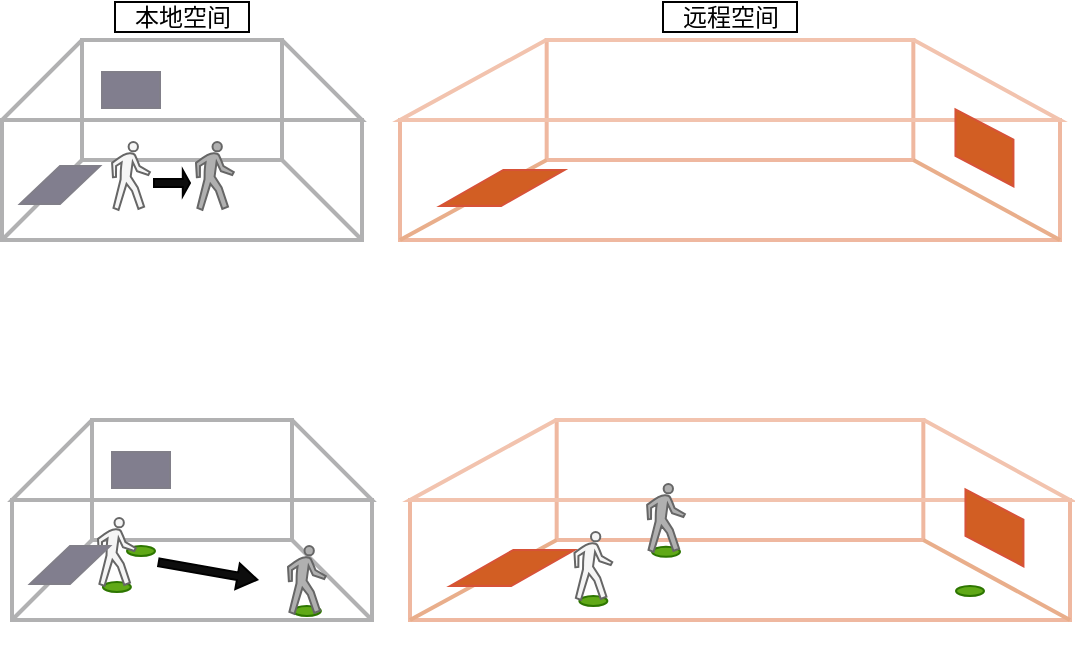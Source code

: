 <mxfile version="26.0.16">
  <diagram name="第 1 页" id="PLST5d7JCkW0pgWSbi78">
    <mxGraphModel dx="693" dy="466" grid="0" gridSize="10" guides="1" tooltips="1" connect="1" arrows="1" fold="1" page="1" pageScale="1" pageWidth="827" pageHeight="1169" math="0" shadow="0">
      <root>
        <mxCell id="0" />
        <mxCell id="1" parent="0" />
        <mxCell id="Yy6tTcQXhc4ILvXz1jSf-17" value="" style="group" vertex="1" connectable="0" parent="1">
          <mxGeometry x="285" y="278" width="330" height="125" as="geometry" />
        </mxCell>
        <mxCell id="Yy6tTcQXhc4ILvXz1jSf-18" value="" style="rounded=0;whiteSpace=wrap;html=1;fillColor=none;strokeColor=light-dark(#efb8a0, #ededed);align=center;verticalAlign=middle;fontFamily=Helvetica;fontSize=12;fontColor=default;gradientColor=default;strokeWidth=2;" vertex="1" parent="Yy6tTcQXhc4ILvXz1jSf-17">
          <mxGeometry y="40" width="330" height="60" as="geometry" />
        </mxCell>
        <mxCell id="Yy6tTcQXhc4ILvXz1jSf-19" value="" style="group;strokeWidth=2;" vertex="1" connectable="0" parent="Yy6tTcQXhc4ILvXz1jSf-17">
          <mxGeometry width="330" height="68.4" as="geometry" />
        </mxCell>
        <mxCell id="Yy6tTcQXhc4ILvXz1jSf-20" value="" style="rounded=0;whiteSpace=wrap;html=1;gradientColor=default;fillColor=none;strokeColor=light-dark(#efb8a0, #ededed);strokeWidth=2;" vertex="1" parent="Yy6tTcQXhc4ILvXz1jSf-19">
          <mxGeometry x="73.333" width="183.333" height="60" as="geometry" />
        </mxCell>
        <mxCell id="Yy6tTcQXhc4ILvXz1jSf-21" value="" style="shape=trapezoid;perimeter=trapezoidPerimeter;whiteSpace=wrap;html=1;fixedSize=1;size=73.111;fillColor=none;strokeWidth=2;strokeColor=light-dark(#f2c3ae, #ededed);" vertex="1" parent="Yy6tTcQXhc4ILvXz1jSf-19">
          <mxGeometry width="330" height="40" as="geometry" />
        </mxCell>
        <mxCell id="Yy6tTcQXhc4ILvXz1jSf-22" value="" style="endArrow=none;html=1;rounded=0;entryX=0;entryY=1;entryDx=0;entryDy=0;exitX=0;exitY=1;exitDx=0;exitDy=0;strokeColor=light-dark(#e9ae8b, #ededed);strokeWidth=2;" edge="1" parent="Yy6tTcQXhc4ILvXz1jSf-17" source="Yy6tTcQXhc4ILvXz1jSf-18" target="Yy6tTcQXhc4ILvXz1jSf-20">
          <mxGeometry width="50" height="50" relative="1" as="geometry">
            <mxPoint x="311.667" y="50" as="sourcePoint" />
            <mxPoint x="403.333" as="targetPoint" />
          </mxGeometry>
        </mxCell>
        <mxCell id="Yy6tTcQXhc4ILvXz1jSf-111" value="" style="shape=parallelogram;perimeter=parallelogramPerimeter;whiteSpace=wrap;html=1;fixedSize=1;size=15.173;fillColor=light-dark(#d25e23, #ededed);strokeColor=light-dark(#d75238, #ededed);rotation=-90;" vertex="1" parent="Yy6tTcQXhc4ILvXz1jSf-17">
          <mxGeometry x="273" y="39.4" width="38.45" height="29" as="geometry" />
        </mxCell>
        <mxCell id="Yy6tTcQXhc4ILvXz1jSf-23" value="" style="endArrow=none;html=1;rounded=0;exitX=1;exitY=1;exitDx=0;exitDy=0;entryX=1;entryY=1;entryDx=0;entryDy=0;strokeColor=light-dark(#e9ae8b, #ededed);strokeWidth=2;align=center;verticalAlign=middle;fontFamily=Helvetica;fontSize=11;fontColor=default;labelBackgroundColor=default;" edge="1" parent="Yy6tTcQXhc4ILvXz1jSf-17" source="Yy6tTcQXhc4ILvXz1jSf-20" target="Yy6tTcQXhc4ILvXz1jSf-18">
          <mxGeometry width="50" height="50" relative="1" as="geometry">
            <mxPoint x="311.667" y="50" as="sourcePoint" />
            <mxPoint x="403.333" as="targetPoint" />
          </mxGeometry>
        </mxCell>
        <mxCell id="Yy6tTcQXhc4ILvXz1jSf-93" value="" style="shape=parallelogram;perimeter=parallelogramPerimeter;whiteSpace=wrap;html=1;fixedSize=1;size=31.655;aspect=fixed;fillColor=light-dark(#d25e23, #ededed);strokeColor=light-dark(#d75238, #ededed);" vertex="1" parent="Yy6tTcQXhc4ILvXz1jSf-17">
          <mxGeometry x="20" y="65" width="62.23" height="18" as="geometry" />
        </mxCell>
        <mxCell id="Yy6tTcQXhc4ILvXz1jSf-16" value="" style="group" vertex="1" connectable="0" parent="1">
          <mxGeometry x="86" y="278" width="180" height="102.5" as="geometry" />
        </mxCell>
        <mxCell id="Yy6tTcQXhc4ILvXz1jSf-5" value="" style="rounded=0;whiteSpace=wrap;html=1;fillColor=none;strokeColor=light-dark(#b1b1b2, #ededed);strokeWidth=2;" vertex="1" parent="Yy6tTcQXhc4ILvXz1jSf-16">
          <mxGeometry y="40" width="180" height="60" as="geometry" />
        </mxCell>
        <mxCell id="Yy6tTcQXhc4ILvXz1jSf-9" value="" style="group" vertex="1" connectable="0" parent="Yy6tTcQXhc4ILvXz1jSf-16">
          <mxGeometry width="180" height="93" as="geometry" />
        </mxCell>
        <mxCell id="Yy6tTcQXhc4ILvXz1jSf-6" value="" style="rounded=0;whiteSpace=wrap;html=1;strokeWidth=2;strokeColor=light-dark(#b1b1b2, #ededed);" vertex="1" parent="Yy6tTcQXhc4ILvXz1jSf-9">
          <mxGeometry x="40" width="100" height="60" as="geometry" />
        </mxCell>
        <mxCell id="Yy6tTcQXhc4ILvXz1jSf-2" value="" style="shape=trapezoid;perimeter=trapezoidPerimeter;whiteSpace=wrap;html=1;fixedSize=1;size=40;fillColor=none;strokeColor=light-dark(#b1b1b2, #ededed);strokeWidth=2;" vertex="1" parent="Yy6tTcQXhc4ILvXz1jSf-9">
          <mxGeometry width="180" height="40" as="geometry" />
        </mxCell>
        <mxCell id="Yy6tTcQXhc4ILvXz1jSf-24" value="" style="rounded=0;whiteSpace=wrap;html=1;fillColor=light-dark(#817e8e, #1a1a1a);fontColor=#333333;strokeColor=light-dark(#817f89, #959595);" vertex="1" parent="Yy6tTcQXhc4ILvXz1jSf-9">
          <mxGeometry x="50" y="16" width="29" height="18" as="geometry" />
        </mxCell>
        <mxCell id="Yy6tTcQXhc4ILvXz1jSf-68" value="" style="shape=mxgraph.signs.people.walking;html=1;pointerEvents=1;fillColor=#f5f5f5;strokeColor=#666666;verticalLabelPosition=bottom;verticalAlign=top;align=center;aspect=fixed;fontColor=#333333;" vertex="1" parent="Yy6tTcQXhc4ILvXz1jSf-9">
          <mxGeometry x="55.05" y="51" width="18.89" height="34" as="geometry" />
        </mxCell>
        <mxCell id="Yy6tTcQXhc4ILvXz1jSf-79" value="" style="shape=mxgraph.signs.people.walking;html=1;pointerEvents=1;fillColor=light-dark(#b0b0b0, #1a1a1a);strokeColor=#666666;verticalLabelPosition=bottom;verticalAlign=top;align=center;aspect=fixed;fontColor=#333333;" vertex="1" parent="Yy6tTcQXhc4ILvXz1jSf-9">
          <mxGeometry x="97" y="51" width="18.89" height="34" as="geometry" />
        </mxCell>
        <mxCell id="Yy6tTcQXhc4ILvXz1jSf-80" value="" style="shape=singleArrow;whiteSpace=wrap;html=1;fillColor=light-dark(#0d0d0d, #ededed);" vertex="1" parent="Yy6tTcQXhc4ILvXz1jSf-9">
          <mxGeometry x="76" y="65" width="18" height="13" as="geometry" />
        </mxCell>
        <mxCell id="Yy6tTcQXhc4ILvXz1jSf-14" value="" style="endArrow=none;html=1;rounded=0;entryX=0;entryY=1;entryDx=0;entryDy=0;exitX=0;exitY=1;exitDx=0;exitDy=0;strokeWidth=2;strokeColor=light-dark(#b1b1b2, #ededed);" edge="1" parent="Yy6tTcQXhc4ILvXz1jSf-16" source="Yy6tTcQXhc4ILvXz1jSf-5" target="Yy6tTcQXhc4ILvXz1jSf-6">
          <mxGeometry width="50" height="50" relative="1" as="geometry">
            <mxPoint x="170" y="50" as="sourcePoint" />
            <mxPoint x="220" as="targetPoint" />
          </mxGeometry>
        </mxCell>
        <mxCell id="Yy6tTcQXhc4ILvXz1jSf-15" value="" style="endArrow=none;html=1;rounded=0;exitX=1;exitY=1;exitDx=0;exitDy=0;entryX=1;entryY=1;entryDx=0;entryDy=0;strokeColor=light-dark(#b1b1b2, #ededed);strokeWidth=2;align=center;verticalAlign=middle;fontFamily=Helvetica;fontSize=11;fontColor=default;labelBackgroundColor=default;" edge="1" parent="Yy6tTcQXhc4ILvXz1jSf-16" source="Yy6tTcQXhc4ILvXz1jSf-6" target="Yy6tTcQXhc4ILvXz1jSf-5">
          <mxGeometry width="50" height="50" relative="1" as="geometry">
            <mxPoint x="170" y="50" as="sourcePoint" />
            <mxPoint x="220" as="targetPoint" />
          </mxGeometry>
        </mxCell>
        <mxCell id="Yy6tTcQXhc4ILvXz1jSf-55" value="" style="shape=parallelogram;perimeter=parallelogramPerimeter;whiteSpace=wrap;html=1;fixedSize=1;rounded=0;strokeColor=light-dark(#817f89, #959595);align=center;verticalAlign=middle;fontFamily=Helvetica;fontSize=12;fontColor=#333333;fillColor=light-dark(#817e8e, #1a1a1a);" vertex="1" parent="Yy6tTcQXhc4ILvXz1jSf-16">
          <mxGeometry x="9" y="63" width="40" height="19" as="geometry" />
        </mxCell>
        <mxCell id="Yy6tTcQXhc4ILvXz1jSf-199" value="本地空间" style="rounded=0;whiteSpace=wrap;html=1;fontFamily=宋体;" vertex="1" parent="1">
          <mxGeometry x="142.5" y="259" width="67" height="15" as="geometry" />
        </mxCell>
        <mxCell id="Yy6tTcQXhc4ILvXz1jSf-200" value="远程空间" style="rounded=0;whiteSpace=wrap;html=1;fontFamily=宋体;" vertex="1" parent="1">
          <mxGeometry x="416.5" y="259" width="67" height="15" as="geometry" />
        </mxCell>
        <mxCell id="Yy6tTcQXhc4ILvXz1jSf-202" value="" style="group" vertex="1" connectable="0" parent="1">
          <mxGeometry x="91" y="468" width="180" height="102.5" as="geometry" />
        </mxCell>
        <mxCell id="Yy6tTcQXhc4ILvXz1jSf-203" value="" style="ellipse;whiteSpace=wrap;html=1;fillColor=#60a917;fontColor=#ffffff;strokeColor=#2D7600;" vertex="1" parent="Yy6tTcQXhc4ILvXz1jSf-202">
          <mxGeometry x="140.44" y="93" width="14" height="5" as="geometry" />
        </mxCell>
        <mxCell id="Yy6tTcQXhc4ILvXz1jSf-204" value="" style="ellipse;whiteSpace=wrap;html=1;fillColor=#60a917;fontColor=#ffffff;strokeColor=#2D7600;" vertex="1" parent="Yy6tTcQXhc4ILvXz1jSf-202">
          <mxGeometry x="57.5" y="63" width="14" height="5" as="geometry" />
        </mxCell>
        <mxCell id="Yy6tTcQXhc4ILvXz1jSf-205" value="" style="rounded=0;whiteSpace=wrap;html=1;fillColor=none;strokeColor=light-dark(#b1b1b2, #ededed);strokeWidth=2;" vertex="1" parent="Yy6tTcQXhc4ILvXz1jSf-202">
          <mxGeometry y="40" width="180" height="60" as="geometry" />
        </mxCell>
        <mxCell id="Yy6tTcQXhc4ILvXz1jSf-206" value="" style="group" vertex="1" connectable="0" parent="Yy6tTcQXhc4ILvXz1jSf-202">
          <mxGeometry width="180" height="93" as="geometry" />
        </mxCell>
        <mxCell id="Yy6tTcQXhc4ILvXz1jSf-207" value="" style="rounded=0;whiteSpace=wrap;html=1;strokeWidth=2;strokeColor=light-dark(#b1b1b2, #ededed);" vertex="1" parent="Yy6tTcQXhc4ILvXz1jSf-206">
          <mxGeometry x="40" width="100" height="60" as="geometry" />
        </mxCell>
        <mxCell id="Yy6tTcQXhc4ILvXz1jSf-208" value="" style="shape=trapezoid;perimeter=trapezoidPerimeter;whiteSpace=wrap;html=1;fixedSize=1;size=40;fillColor=none;strokeColor=light-dark(#b1b1b2, #ededed);strokeWidth=2;" vertex="1" parent="Yy6tTcQXhc4ILvXz1jSf-206">
          <mxGeometry width="180" height="40" as="geometry" />
        </mxCell>
        <mxCell id="Yy6tTcQXhc4ILvXz1jSf-209" value="" style="rounded=0;whiteSpace=wrap;html=1;fillColor=light-dark(#817e8e, #1a1a1a);fontColor=#333333;strokeColor=light-dark(#817f89, #959595);" vertex="1" parent="Yy6tTcQXhc4ILvXz1jSf-206">
          <mxGeometry x="50" y="16" width="29" height="18" as="geometry" />
        </mxCell>
        <mxCell id="Yy6tTcQXhc4ILvXz1jSf-210" value="" style="ellipse;whiteSpace=wrap;html=1;fillColor=#60a917;fontColor=#ffffff;strokeColor=#2D7600;" vertex="1" parent="Yy6tTcQXhc4ILvXz1jSf-206">
          <mxGeometry x="45.45" y="81" width="14" height="5" as="geometry" />
        </mxCell>
        <mxCell id="Yy6tTcQXhc4ILvXz1jSf-211" value="" style="shape=mxgraph.signs.people.walking;html=1;pointerEvents=1;fillColor=#f5f5f5;strokeColor=#666666;verticalLabelPosition=bottom;verticalAlign=top;align=center;aspect=fixed;fontColor=#333333;" vertex="1" parent="Yy6tTcQXhc4ILvXz1jSf-206">
          <mxGeometry x="43" y="49" width="18.89" height="34" as="geometry" />
        </mxCell>
        <mxCell id="Yy6tTcQXhc4ILvXz1jSf-212" value="" style="endArrow=none;html=1;rounded=0;entryX=0;entryY=1;entryDx=0;entryDy=0;exitX=0;exitY=1;exitDx=0;exitDy=0;strokeWidth=2;strokeColor=light-dark(#b1b1b2, #ededed);" edge="1" parent="Yy6tTcQXhc4ILvXz1jSf-202" source="Yy6tTcQXhc4ILvXz1jSf-205" target="Yy6tTcQXhc4ILvXz1jSf-207">
          <mxGeometry width="50" height="50" relative="1" as="geometry">
            <mxPoint x="170" y="50" as="sourcePoint" />
            <mxPoint x="220" as="targetPoint" />
          </mxGeometry>
        </mxCell>
        <mxCell id="Yy6tTcQXhc4ILvXz1jSf-213" value="" style="endArrow=none;html=1;rounded=0;exitX=1;exitY=1;exitDx=0;exitDy=0;entryX=1;entryY=1;entryDx=0;entryDy=0;strokeColor=light-dark(#b1b1b2, #ededed);strokeWidth=2;align=center;verticalAlign=middle;fontFamily=Helvetica;fontSize=11;fontColor=default;labelBackgroundColor=default;" edge="1" parent="Yy6tTcQXhc4ILvXz1jSf-202" source="Yy6tTcQXhc4ILvXz1jSf-207" target="Yy6tTcQXhc4ILvXz1jSf-205">
          <mxGeometry width="50" height="50" relative="1" as="geometry">
            <mxPoint x="170" y="50" as="sourcePoint" />
            <mxPoint x="220" as="targetPoint" />
          </mxGeometry>
        </mxCell>
        <mxCell id="Yy6tTcQXhc4ILvXz1jSf-214" value="" style="shape=parallelogram;perimeter=parallelogramPerimeter;whiteSpace=wrap;html=1;fixedSize=1;rounded=0;strokeColor=light-dark(#817f89, #959595);align=center;verticalAlign=middle;fontFamily=Helvetica;fontSize=12;fontColor=#333333;fillColor=light-dark(#817e8e, #1a1a1a);" vertex="1" parent="Yy6tTcQXhc4ILvXz1jSf-202">
          <mxGeometry x="9" y="63" width="40" height="19" as="geometry" />
        </mxCell>
        <mxCell id="Yy6tTcQXhc4ILvXz1jSf-215" value="" style="shape=mxgraph.signs.people.walking;html=1;pointerEvents=1;fillColor=light-dark(#b0b0b0, #1a1a1a);strokeColor=#666666;verticalLabelPosition=bottom;verticalAlign=top;align=center;aspect=fixed;fontColor=#333333;" vertex="1" parent="Yy6tTcQXhc4ILvXz1jSf-202">
          <mxGeometry x="138" y="63" width="18.89" height="34" as="geometry" />
        </mxCell>
        <mxCell id="Yy6tTcQXhc4ILvXz1jSf-216" value="" style="shape=singleArrow;whiteSpace=wrap;html=1;fillColor=light-dark(#0d0d0d, #ededed);rotation=10;" vertex="1" parent="Yy6tTcQXhc4ILvXz1jSf-202">
          <mxGeometry x="73" y="69" width="50" height="13" as="geometry" />
        </mxCell>
        <mxCell id="Yy6tTcQXhc4ILvXz1jSf-217" value="" style="group" vertex="1" connectable="0" parent="1">
          <mxGeometry x="290" y="468" width="330" height="125" as="geometry" />
        </mxCell>
        <mxCell id="Yy6tTcQXhc4ILvXz1jSf-218" value="" style="rounded=0;whiteSpace=wrap;html=1;fillColor=none;strokeColor=light-dark(#efb8a0, #ededed);align=center;verticalAlign=middle;fontFamily=Helvetica;fontSize=12;fontColor=default;gradientColor=default;strokeWidth=2;" vertex="1" parent="Yy6tTcQXhc4ILvXz1jSf-217">
          <mxGeometry y="40" width="330" height="60" as="geometry" />
        </mxCell>
        <mxCell id="Yy6tTcQXhc4ILvXz1jSf-219" value="" style="group;strokeWidth=2;" vertex="1" connectable="0" parent="Yy6tTcQXhc4ILvXz1jSf-217">
          <mxGeometry width="330" height="88" as="geometry" />
        </mxCell>
        <mxCell id="Yy6tTcQXhc4ILvXz1jSf-220" value="" style="rounded=0;whiteSpace=wrap;html=1;gradientColor=default;fillColor=none;strokeColor=light-dark(#efb8a0, #ededed);strokeWidth=2;" vertex="1" parent="Yy6tTcQXhc4ILvXz1jSf-219">
          <mxGeometry x="73.333" width="183.333" height="60" as="geometry" />
        </mxCell>
        <mxCell id="Yy6tTcQXhc4ILvXz1jSf-221" value="" style="shape=trapezoid;perimeter=trapezoidPerimeter;whiteSpace=wrap;html=1;fixedSize=1;size=73.111;fillColor=none;strokeWidth=2;strokeColor=light-dark(#f2c3ae, #ededed);" vertex="1" parent="Yy6tTcQXhc4ILvXz1jSf-219">
          <mxGeometry width="330" height="40" as="geometry" />
        </mxCell>
        <mxCell id="Yy6tTcQXhc4ILvXz1jSf-222" value="" style="ellipse;whiteSpace=wrap;html=1;fillColor=#60a917;fontColor=#ffffff;strokeColor=#2D7600;" vertex="1" parent="Yy6tTcQXhc4ILvXz1jSf-219">
          <mxGeometry x="121" y="63.4" width="14" height="5" as="geometry" />
        </mxCell>
        <mxCell id="Yy6tTcQXhc4ILvXz1jSf-223" value="" style="shape=mxgraph.signs.people.walking;html=1;pointerEvents=1;fillColor=light-dark(#b0b0b0, #1a1a1a);strokeColor=#666666;verticalLabelPosition=bottom;verticalAlign=top;align=center;aspect=fixed;fontColor=#333333;" vertex="1" parent="Yy6tTcQXhc4ILvXz1jSf-219">
          <mxGeometry x="118.56" y="32" width="18.89" height="34" as="geometry" />
        </mxCell>
        <mxCell id="Yy6tTcQXhc4ILvXz1jSf-224" value="" style="endArrow=none;html=1;rounded=0;entryX=0;entryY=1;entryDx=0;entryDy=0;exitX=0;exitY=1;exitDx=0;exitDy=0;strokeColor=light-dark(#e9ae8b, #ededed);strokeWidth=2;" edge="1" parent="Yy6tTcQXhc4ILvXz1jSf-217" source="Yy6tTcQXhc4ILvXz1jSf-218" target="Yy6tTcQXhc4ILvXz1jSf-220">
          <mxGeometry width="50" height="50" relative="1" as="geometry">
            <mxPoint x="311.667" y="50" as="sourcePoint" />
            <mxPoint x="403.333" as="targetPoint" />
          </mxGeometry>
        </mxCell>
        <mxCell id="Yy6tTcQXhc4ILvXz1jSf-225" value="" style="shape=parallelogram;perimeter=parallelogramPerimeter;whiteSpace=wrap;html=1;fixedSize=1;size=15.173;fillColor=light-dark(#d25e23, #ededed);strokeColor=light-dark(#d75238, #ededed);rotation=-90;" vertex="1" parent="Yy6tTcQXhc4ILvXz1jSf-217">
          <mxGeometry x="273" y="39.4" width="38.45" height="29" as="geometry" />
        </mxCell>
        <mxCell id="Yy6tTcQXhc4ILvXz1jSf-226" value="" style="endArrow=none;html=1;rounded=0;exitX=1;exitY=1;exitDx=0;exitDy=0;entryX=1;entryY=1;entryDx=0;entryDy=0;strokeColor=light-dark(#e9ae8b, #ededed);strokeWidth=2;align=center;verticalAlign=middle;fontFamily=Helvetica;fontSize=11;fontColor=default;labelBackgroundColor=default;" edge="1" parent="Yy6tTcQXhc4ILvXz1jSf-217" source="Yy6tTcQXhc4ILvXz1jSf-220" target="Yy6tTcQXhc4ILvXz1jSf-218">
          <mxGeometry width="50" height="50" relative="1" as="geometry">
            <mxPoint x="311.667" y="50" as="sourcePoint" />
            <mxPoint x="403.333" as="targetPoint" />
          </mxGeometry>
        </mxCell>
        <mxCell id="Yy6tTcQXhc4ILvXz1jSf-227" value="" style="shape=parallelogram;perimeter=parallelogramPerimeter;whiteSpace=wrap;html=1;fixedSize=1;size=31.655;aspect=fixed;fillColor=light-dark(#d25e23, #ededed);strokeColor=light-dark(#d75238, #ededed);" vertex="1" parent="Yy6tTcQXhc4ILvXz1jSf-217">
          <mxGeometry x="20" y="65" width="62.23" height="18" as="geometry" />
        </mxCell>
        <mxCell id="Yy6tTcQXhc4ILvXz1jSf-228" value="" style="ellipse;whiteSpace=wrap;html=1;fillColor=#60a917;fontColor=#ffffff;strokeColor=#2D7600;" vertex="1" parent="Yy6tTcQXhc4ILvXz1jSf-217">
          <mxGeometry x="84.68" y="88" width="14" height="5" as="geometry" />
        </mxCell>
        <mxCell id="Yy6tTcQXhc4ILvXz1jSf-229" value="" style="ellipse;whiteSpace=wrap;html=1;fillColor=#60a917;fontColor=#ffffff;strokeColor=#2D7600;" vertex="1" parent="Yy6tTcQXhc4ILvXz1jSf-217">
          <mxGeometry x="273" y="83" width="14" height="5" as="geometry" />
        </mxCell>
        <mxCell id="Yy6tTcQXhc4ILvXz1jSf-230" value="" style="shape=mxgraph.signs.people.walking;html=1;pointerEvents=1;fillColor=#f5f5f5;strokeColor=#666666;verticalLabelPosition=bottom;verticalAlign=top;align=center;aspect=fixed;fontColor=#333333;" vertex="1" parent="Yy6tTcQXhc4ILvXz1jSf-217">
          <mxGeometry x="82.23" y="56" width="18.89" height="34" as="geometry" />
        </mxCell>
      </root>
    </mxGraphModel>
  </diagram>
</mxfile>
